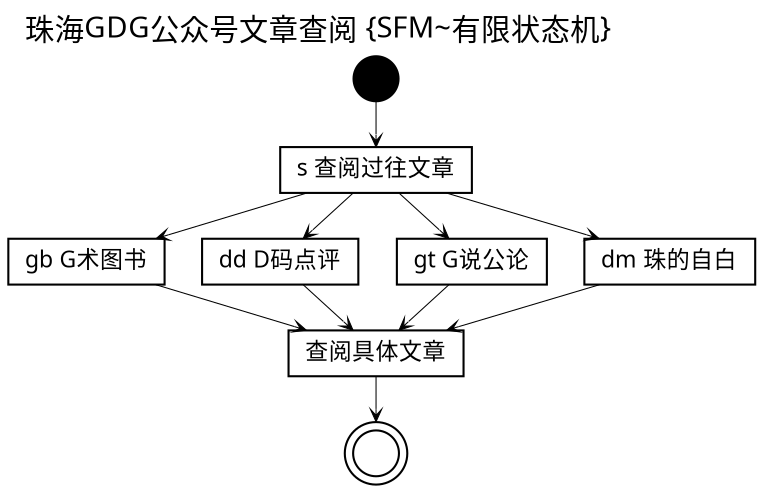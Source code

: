     /*生成命令:
$ dot -Tpng gdg_seek_words.dot -o gdg_seek_words.png
 -Tcmapx -o lb-crx-roles.map

    全局设定
    plaintext
{{{#!GraphViz dot
    */

digraph G4gdg_seek_words {
    /*全局设定*/
    graph [label="珠海GDG公众号文章查阅 {SFM~有限状态机}"
        ,fontsize=14.0
        ,fontname="WenQuanYi Micro Hei"
        ,labeljust="l",labelloc="t",center=1
        ,ranksep=0.3,center=1,ratio=compress
        ,rankdir=TB
        ];

    node[fontsize=11.0,height=0.3
        ,fontname="WenQuanYi Micro Hei"
        ,shape=component 
        ];

    edge [fontsize=9.0,fontcolor="#333333"
        ,fontname="WenQuanYi Micro Hei"
        ,arrowsize=0.6,arrowhead=vee,arrowtail=none
        ,style="setlinewidth(0.5)"
        ];
/*
    src [label="源码",shape=ellipse,style="filled,dashed,setlinewidth(5)"
        ,color="#333333",fillcolor=dimgray
        ,URL="http://code.google.com/p/zoomquiet/source/browse/dot/obp/csdndr1-km.dot?repo=tangle"];
    /*图元声明
    start       [label="流程开始/结束",shape=point];
    end         [label="",shape=doublecircle,fillcolor=red];

    box         [label="实体/对象",shape=box];
    ellipse     [label="行动/节点",shape=ellipse];
    egg         [label="用户/人物",shape=egg];
    plaintext   [label="状态/属性",shape=plaintext,fillcolor=whitesmoke];
    diamond     [label="判别",shape=diamond];
    note        [label="注释",shape=note];
    tab         [label="目录/模块",shape=tab];
    db          [label="数据库",shape=box3d];
    component   [label="主机/组件",shape=component];
  ,style="rounded,dotted"];
*/

    start       [label="流程开始/结束",shape=point];
    end         [label="",shape=doublecircle,fillcolor=red];


    SEEK [label="s 查阅过往文章",shape=box];
        GB [label="gb G术图书",shape=box];
        DD [label="dd D码点评",shape=box];
        GT [label="gt G说公论",shape=box];
        DM [label="dm 珠的自白",shape=box];
            NO [label="查阅具体文章",shape=box];
    

    /*图例关系
    srvPUB->installer [label="2.0",style="dotted"];
    */

    start->SEEK;
        SEEK->{GB DD GT DM}->NO;
            NO->end;


/*
    { rank=same; PUB    srvA srvB srvN; }
    { rank=same; DL     installer; }
    { rank=same; CHK    chker; }
    { rank=same; DONE   bkStore; }

    PUB[label="发布阶段",shape=plaintext];
    DL[label="下载阶段",shape=plaintext];
    CHK[label="检查阶段",shape=plaintext];
    DONE[label="完成阶段",shape=plaintext];
        PUB->DL->CHK->DONE;

        srvPUB->srvAC;
        srvA->srvB->srvN;
*/
    edge [style=invis];
}

